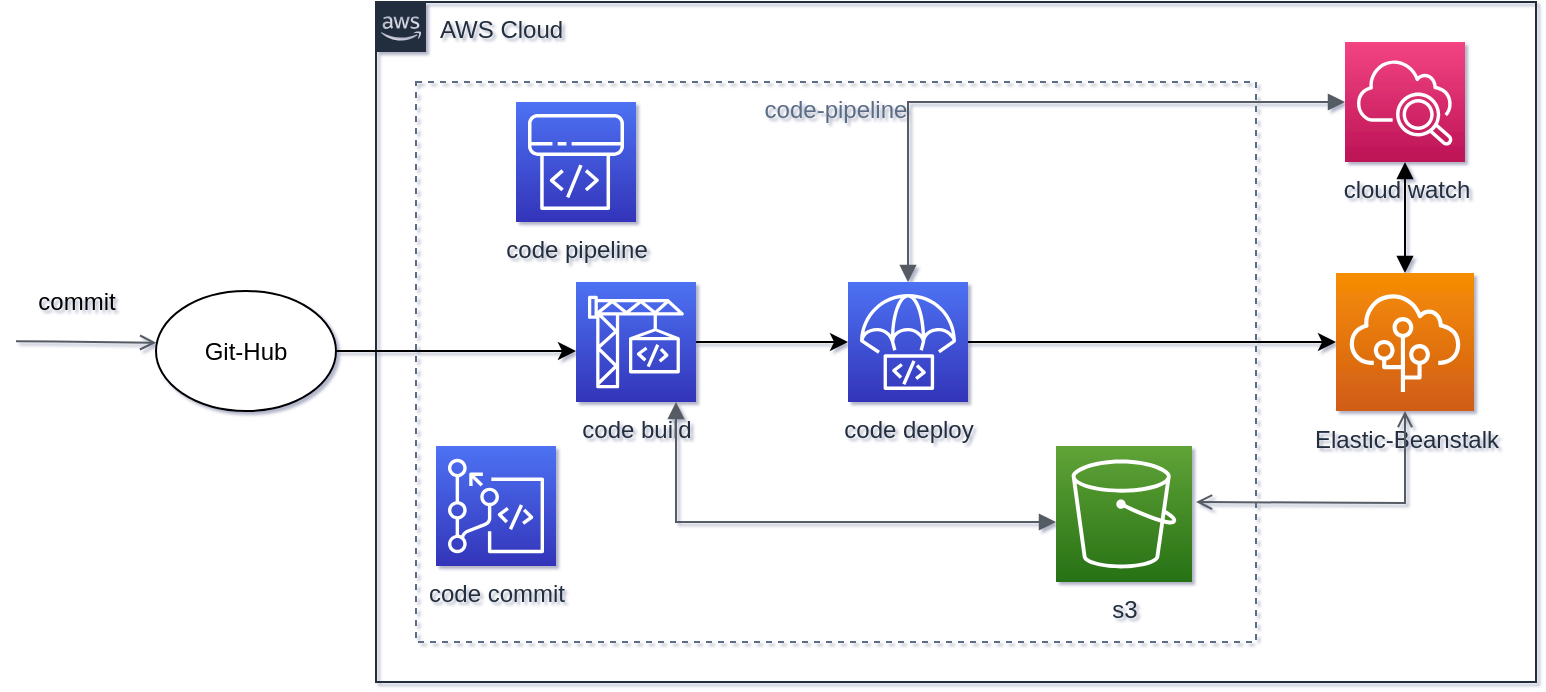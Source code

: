<mxfile version="13.9.9" type="device"><diagram id="Wa7o6zFfpJHCYojt2AYz" name="Page-1"><mxGraphModel dx="1024" dy="592" grid="1" gridSize="10" guides="1" tooltips="1" connect="1" arrows="1" fold="1" page="1" pageScale="1" pageWidth="850" pageHeight="1100" math="0" shadow="1"><root><mxCell id="0"/><mxCell id="1" parent="0"/><mxCell id="ESOb7r7V1wE8TWtmwAFI-5" value="AWS Cloud" style="points=[[0,0],[0.25,0],[0.5,0],[0.75,0],[1,0],[1,0.25],[1,0.5],[1,0.75],[1,1],[0.75,1],[0.5,1],[0.25,1],[0,1],[0,0.75],[0,0.5],[0,0.25]];outlineConnect=0;gradientColor=none;html=1;whiteSpace=wrap;fontSize=12;fontStyle=0;shape=mxgraph.aws4.group;grIcon=mxgraph.aws4.group_aws_cloud_alt;strokeColor=#232F3E;fillColor=none;verticalAlign=top;align=left;spacingLeft=30;fontColor=#232F3E;dashed=0;" parent="1" vertex="1"><mxGeometry x="210" y="80" width="580" height="340" as="geometry"/></mxCell><mxCell id="ESOb7r7V1wE8TWtmwAFI-17" style="edgeStyle=orthogonalEdgeStyle;rounded=0;orthogonalLoop=1;jettySize=auto;html=1;" parent="1" source="ESOb7r7V1wE8TWtmwAFI-3" target="ESOb7r7V1wE8TWtmwAFI-10" edge="1"><mxGeometry relative="1" as="geometry"><Array as="points"><mxPoint x="190" y="250"/><mxPoint x="190" y="250"/></Array></mxGeometry></mxCell><mxCell id="ESOb7r7V1wE8TWtmwAFI-3" value="Git-Hub" style="ellipse;whiteSpace=wrap;html=1;" parent="1" vertex="1"><mxGeometry x="100" y="224.5" width="90" height="60" as="geometry"/></mxCell><mxCell id="ESOb7r7V1wE8TWtmwAFI-8" value="code-pipeline" style="fillColor=none;strokeColor=#5A6C86;dashed=1;verticalAlign=top;fontStyle=0;fontColor=#5A6C86;" parent="1" vertex="1"><mxGeometry x="230" y="120" width="420" height="280" as="geometry"/></mxCell><mxCell id="ESOb7r7V1wE8TWtmwAFI-9" value="code pipeline" style="outlineConnect=0;fontColor=#232F3E;gradientColor=#4D72F3;gradientDirection=north;fillColor=#3334B9;strokeColor=#ffffff;dashed=0;verticalLabelPosition=bottom;verticalAlign=top;align=center;html=1;fontSize=12;fontStyle=0;aspect=fixed;shape=mxgraph.aws4.resourceIcon;resIcon=mxgraph.aws4.codepipeline;" parent="1" vertex="1"><mxGeometry x="280" y="130" width="60" height="60" as="geometry"/></mxCell><mxCell id="ESOb7r7V1wE8TWtmwAFI-20" style="edgeStyle=orthogonalEdgeStyle;rounded=0;orthogonalLoop=1;jettySize=auto;html=1;" parent="1" source="ESOb7r7V1wE8TWtmwAFI-10" target="ESOb7r7V1wE8TWtmwAFI-18" edge="1"><mxGeometry relative="1" as="geometry"/></mxCell><mxCell id="ESOb7r7V1wE8TWtmwAFI-10" value="code build" style="outlineConnect=0;fontColor=#232F3E;gradientColor=#4D72F3;gradientDirection=north;fillColor=#3334B9;strokeColor=#ffffff;dashed=0;verticalLabelPosition=bottom;verticalAlign=top;align=center;html=1;fontSize=12;fontStyle=0;aspect=fixed;shape=mxgraph.aws4.resourceIcon;resIcon=mxgraph.aws4.codebuild;" parent="1" vertex="1"><mxGeometry x="310" y="220" width="60" height="60" as="geometry"/></mxCell><mxCell id="ESOb7r7V1wE8TWtmwAFI-11" value="code commit" style="outlineConnect=0;fontColor=#232F3E;gradientColor=#4D72F3;gradientDirection=north;fillColor=#3334B9;strokeColor=#ffffff;dashed=0;verticalLabelPosition=bottom;verticalAlign=top;align=center;html=1;fontSize=12;fontStyle=0;aspect=fixed;shape=mxgraph.aws4.resourceIcon;resIcon=mxgraph.aws4.codecommit;" parent="1" vertex="1"><mxGeometry x="240" y="302" width="60" height="60" as="geometry"/></mxCell><mxCell id="ESOb7r7V1wE8TWtmwAFI-39" style="edgeStyle=orthogonalEdgeStyle;rounded=0;orthogonalLoop=1;jettySize=auto;html=1;" parent="1" source="ESOb7r7V1wE8TWtmwAFI-18" target="ESOb7r7V1wE8TWtmwAFI-34" edge="1"><mxGeometry relative="1" as="geometry"><mxPoint x="780" y="280" as="targetPoint"/><Array as="points"><mxPoint x="690" y="250"/><mxPoint x="690" y="250"/></Array></mxGeometry></mxCell><mxCell id="ESOb7r7V1wE8TWtmwAFI-18" value="code deploy" style="outlineConnect=0;fontColor=#232F3E;gradientColor=#4D72F3;gradientDirection=north;fillColor=#3334B9;strokeColor=#ffffff;dashed=0;verticalLabelPosition=bottom;verticalAlign=top;align=center;html=1;fontSize=12;fontStyle=0;aspect=fixed;shape=mxgraph.aws4.resourceIcon;resIcon=mxgraph.aws4.codedeploy;" parent="1" vertex="1"><mxGeometry x="446" y="220" width="60" height="60" as="geometry"/></mxCell><mxCell id="ESOb7r7V1wE8TWtmwAFI-21" value="s3" style="outlineConnect=0;fontColor=#232F3E;gradientColor=#60A337;gradientDirection=north;fillColor=#277116;strokeColor=#ffffff;dashed=0;verticalLabelPosition=bottom;verticalAlign=top;align=center;html=1;fontSize=12;fontStyle=0;aspect=fixed;shape=mxgraph.aws4.resourceIcon;resIcon=mxgraph.aws4.s3;" parent="1" vertex="1"><mxGeometry x="550" y="302" width="68" height="68" as="geometry"/></mxCell><mxCell id="ESOb7r7V1wE8TWtmwAFI-33" value="cloud watch" style="outlineConnect=0;fontColor=#232F3E;gradientColor=#F34482;gradientDirection=north;fillColor=#BC1356;strokeColor=#ffffff;dashed=0;verticalLabelPosition=bottom;verticalAlign=top;align=center;html=1;fontSize=12;fontStyle=0;aspect=fixed;shape=mxgraph.aws4.resourceIcon;resIcon=mxgraph.aws4.cloudwatch_2;" parent="1" vertex="1"><mxGeometry x="694.5" y="100" width="60" height="60" as="geometry"/></mxCell><mxCell id="ESOb7r7V1wE8TWtmwAFI-42" value="" style="edgeStyle=orthogonalEdgeStyle;html=1;endArrow=block;elbow=vertical;startArrow=block;startFill=1;endFill=1;strokeColor=#000000;rounded=0;fontFamily=Helvetica;fontSize=11;fontColor=#000000;align=center;" parent="1" source="ESOb7r7V1wE8TWtmwAFI-34" target="ESOb7r7V1wE8TWtmwAFI-33" edge="1"><mxGeometry relative="1" as="geometry"/></mxCell><mxCell id="ESOb7r7V1wE8TWtmwAFI-34" value="Elastic-Beanstalk" style="outlineConnect=0;fontColor=#232F3E;gradientColor=#F78E04;gradientDirection=north;fillColor=#D05C17;strokeColor=#ffffff;dashed=0;verticalLabelPosition=bottom;verticalAlign=top;align=center;html=1;fontSize=12;fontStyle=0;aspect=fixed;shape=mxgraph.aws4.resourceIcon;resIcon=mxgraph.aws4.elastic_beanstalk;" parent="1" vertex="1"><mxGeometry x="690" y="215.5" width="69" height="69" as="geometry"/></mxCell><mxCell id="ESOb7r7V1wE8TWtmwAFI-36" value="" style="edgeStyle=orthogonalEdgeStyle;html=1;endArrow=block;elbow=vertical;startArrow=block;startFill=1;endFill=1;strokeColor=#545B64;rounded=0;" parent="1" source="ESOb7r7V1wE8TWtmwAFI-10" edge="1"><mxGeometry width="100" relative="1" as="geometry"><mxPoint x="450" y="340" as="sourcePoint"/><mxPoint x="550" y="340" as="targetPoint"/><Array as="points"><mxPoint x="360" y="340"/></Array></mxGeometry></mxCell><mxCell id="ESOb7r7V1wE8TWtmwAFI-41" value="" style="edgeStyle=orthogonalEdgeStyle;html=1;endArrow=open;elbow=vertical;startArrow=open;startFill=0;endFill=0;strokeColor=#545B64;rounded=0;" parent="1" target="ESOb7r7V1wE8TWtmwAFI-34" edge="1"><mxGeometry width="100" relative="1" as="geometry"><mxPoint x="620" y="330" as="sourcePoint"/><mxPoint x="720" y="330" as="targetPoint"/></mxGeometry></mxCell><mxCell id="ESOb7r7V1wE8TWtmwAFI-49" value="" style="edgeStyle=orthogonalEdgeStyle;html=1;endArrow=block;elbow=vertical;startArrow=block;startFill=1;endFill=1;strokeColor=#545B64;rounded=0;" parent="1" source="ESOb7r7V1wE8TWtmwAFI-33" target="ESOb7r7V1wE8TWtmwAFI-18" edge="1"><mxGeometry width="100" relative="1" as="geometry"><mxPoint x="470" y="100" as="sourcePoint"/><mxPoint x="570" y="100" as="targetPoint"/></mxGeometry></mxCell><mxCell id="ESOb7r7V1wE8TWtmwAFI-53" value="" style="edgeStyle=orthogonalEdgeStyle;html=1;endArrow=open;elbow=vertical;startArrow=none;endFill=0;strokeColor=#545B64;rounded=0;entryX=0.001;entryY=0.431;entryDx=0;entryDy=0;entryPerimeter=0;" parent="1" target="ESOb7r7V1wE8TWtmwAFI-3" edge="1"><mxGeometry width="100" relative="1" as="geometry"><mxPoint x="30" y="249.66" as="sourcePoint"/><mxPoint x="90" y="250" as="targetPoint"/><Array as="points"><mxPoint x="50" y="250"/></Array></mxGeometry></mxCell><mxCell id="ESOb7r7V1wE8TWtmwAFI-55" value="commit" style="text;html=1;align=center;verticalAlign=middle;resizable=0;points=[];autosize=1;" parent="1" vertex="1"><mxGeometry x="35" y="220" width="50" height="20" as="geometry"/></mxCell></root></mxGraphModel></diagram></mxfile>